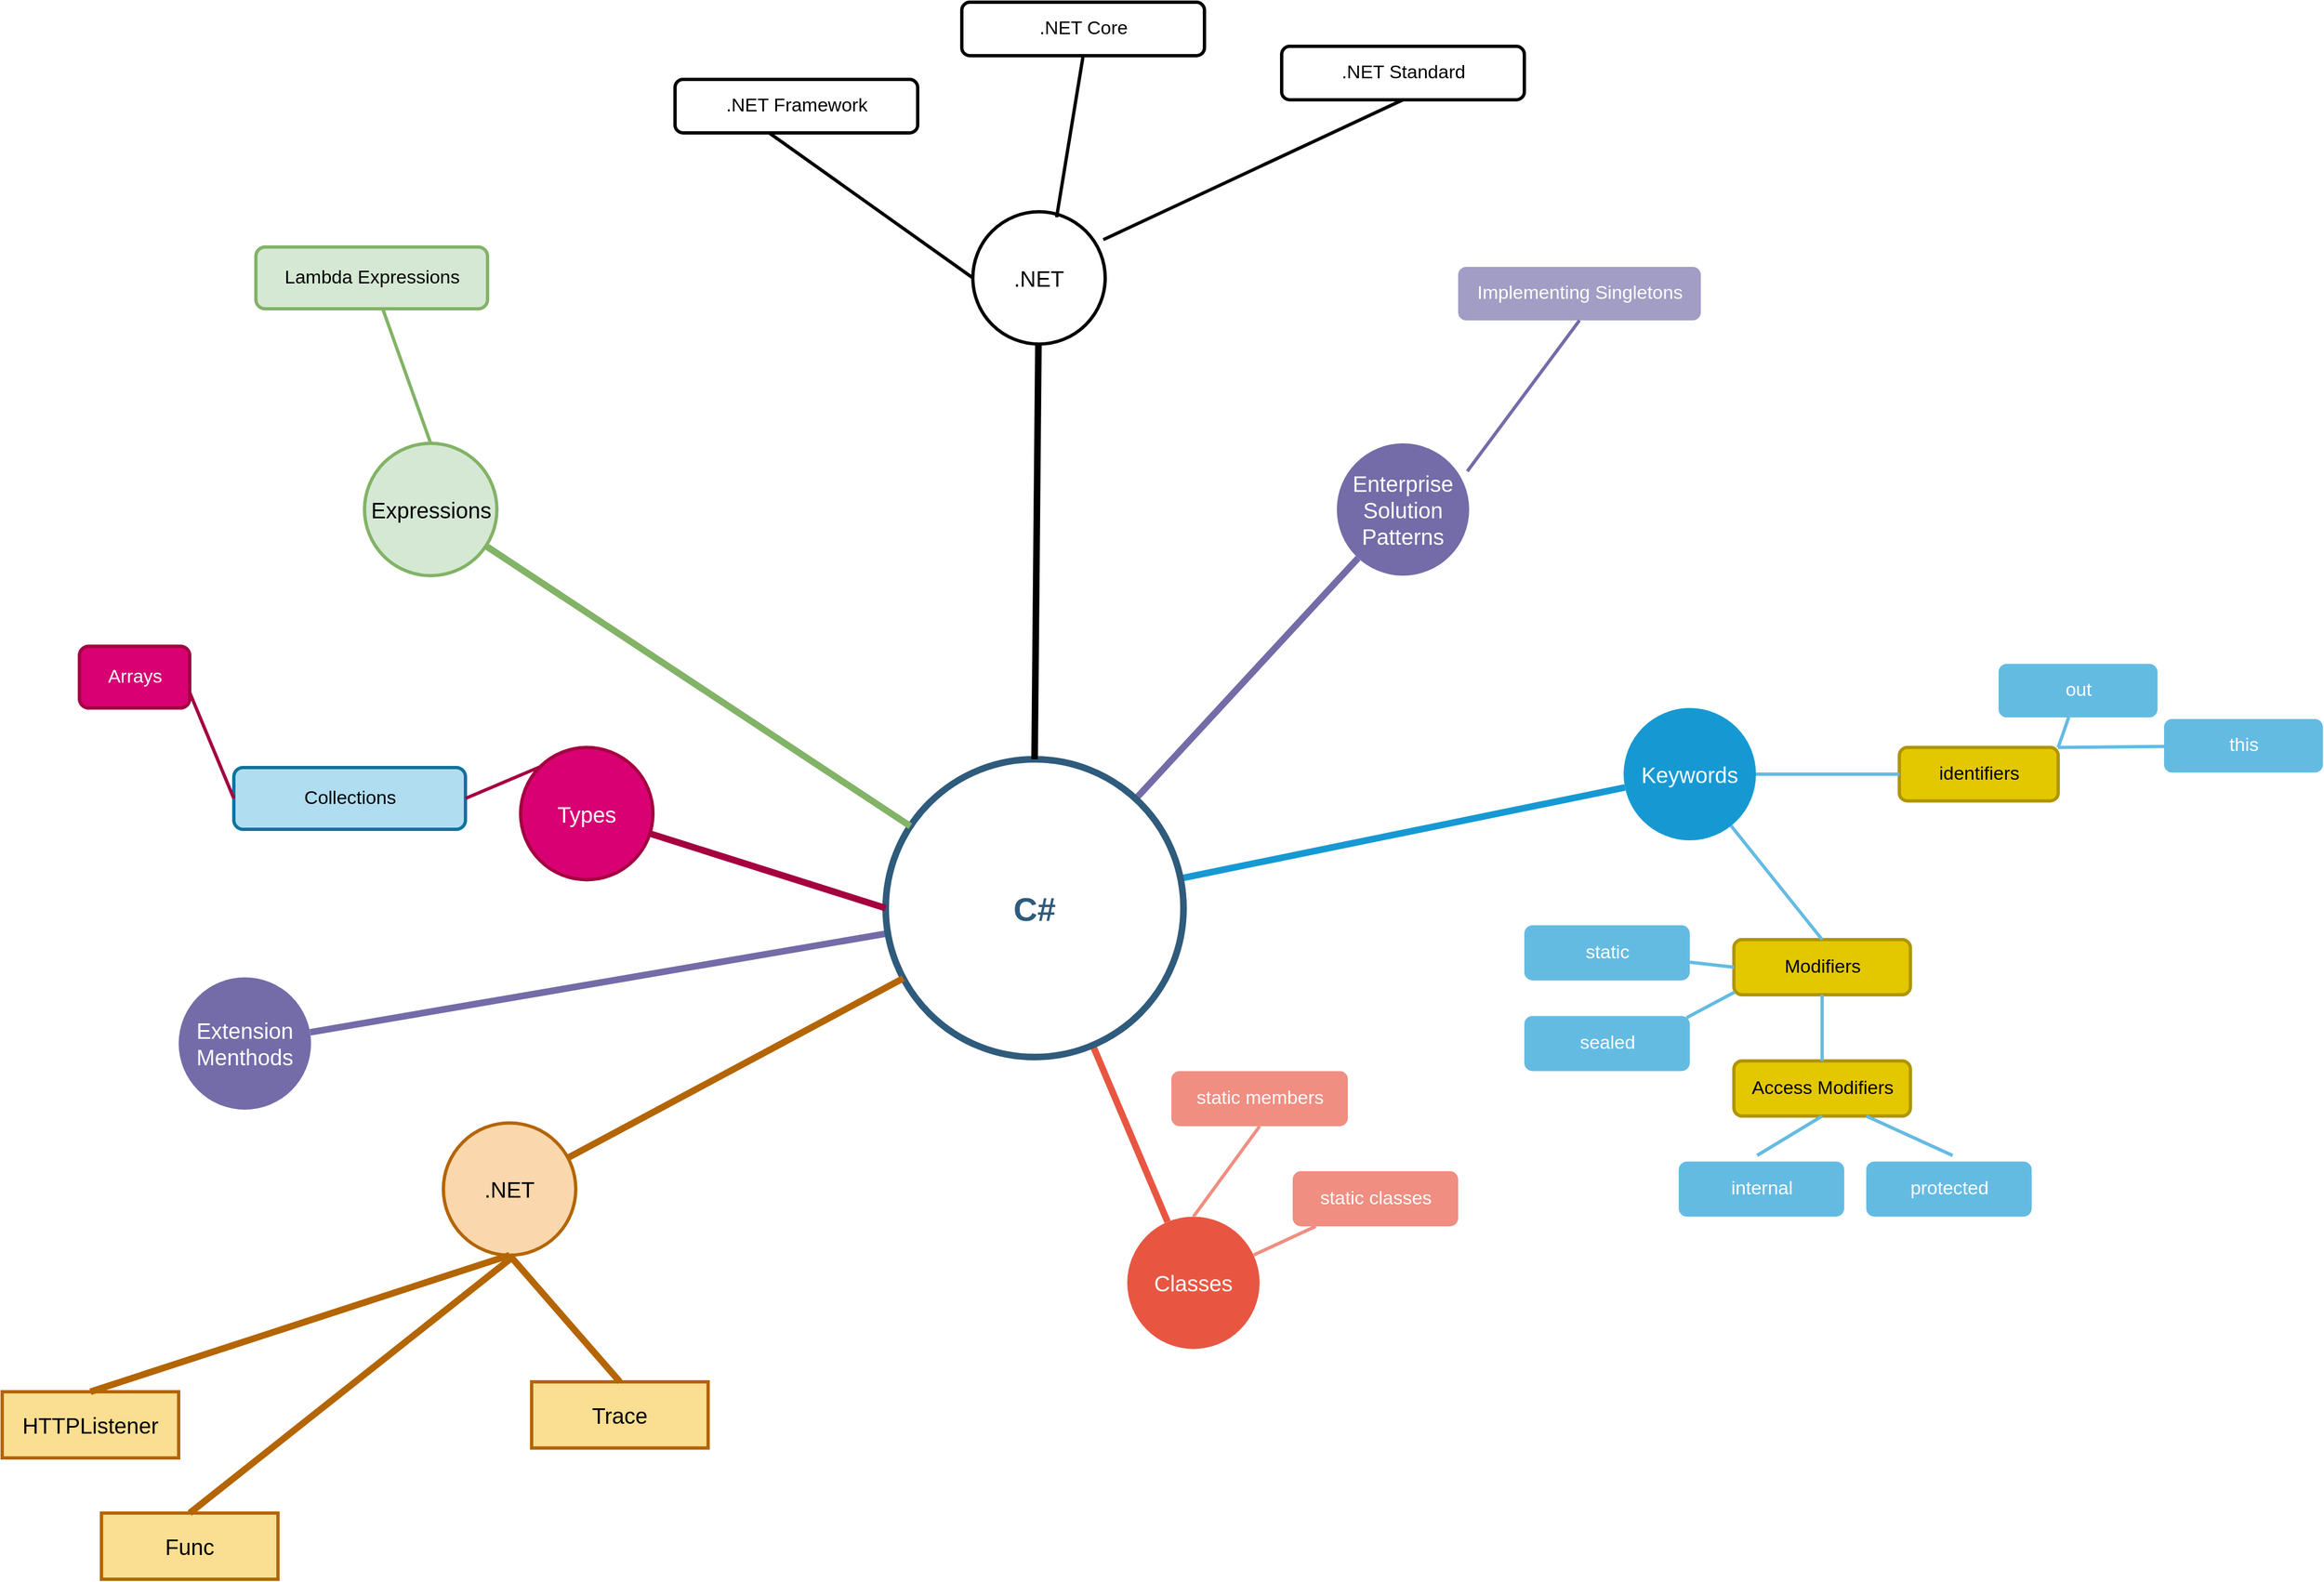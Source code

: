 <mxfile version="24.4.4" type="device">
  <diagram id="6a731a19-8d31-9384-78a2-239565b7b9f0" name="Page-1">
    <mxGraphModel dx="2440" dy="2128" grid="1" gridSize="10" guides="1" tooltips="1" connect="1" arrows="1" fold="1" page="1" pageScale="1" pageWidth="1169" pageHeight="827" background="none" math="0" shadow="0">
      <root>
        <mxCell id="0" />
        <mxCell id="1" parent="0" />
        <mxCell id="1353" value="Keywords" style="ellipse;whiteSpace=wrap;html=1;shadow=0;fontFamily=Helvetica;fontSize=20;fontColor=#FFFFFF;align=center;strokeWidth=3;fillColor=#1699D3;strokeColor=none;" parent="1" vertex="1">
          <mxGeometry x="1630" y="630" width="120" height="120" as="geometry" />
        </mxCell>
        <mxCell id="1354" value="Enterprise Solution Patterns" style="ellipse;whiteSpace=wrap;html=1;shadow=0;fontFamily=Helvetica;fontSize=20;fontColor=#FFFFFF;align=center;strokeWidth=3;fillColor=#736ca8;strokeColor=none;" parent="1" vertex="1">
          <mxGeometry x="1370" y="390" width="120" height="120" as="geometry" />
        </mxCell>
        <mxCell id="1356" value="Classes" style="ellipse;whiteSpace=wrap;html=1;shadow=0;fontFamily=Helvetica;fontSize=20;fontColor=#FFFFFF;align=center;strokeWidth=3;fillColor=#E85642;strokeColor=none;" parent="1" vertex="1">
          <mxGeometry x="1180" y="1091.2" width="120" height="120" as="geometry" />
        </mxCell>
        <mxCell id="1362" style="endArrow=none;strokeWidth=6;strokeColor=#1699D3;html=1;" parent="1" source="1515" target="1353" edge="1">
          <mxGeometry relative="1" as="geometry" />
        </mxCell>
        <mxCell id="1363" style="endArrow=none;strokeWidth=6;strokeColor=#736CA8;html=1;" parent="1" source="1515" target="1516" edge="1">
          <mxGeometry relative="1" as="geometry" />
        </mxCell>
        <mxCell id="1364" style="endArrow=none;strokeWidth=6;strokeColor=#736ca8;html=1;" parent="1" source="1515" target="1354" edge="1">
          <mxGeometry relative="1" as="geometry" />
        </mxCell>
        <mxCell id="1366" value="" style="edgeStyle=none;endArrow=none;strokeWidth=6;strokeColor=#E85642;html=1;" parent="1" source="1515" target="1356" edge="1">
          <mxGeometry x="181" y="226.5" width="100" height="100" as="geometry">
            <mxPoint x="181" y="326.5" as="sourcePoint" />
            <mxPoint x="281" y="226.5" as="targetPoint" />
          </mxGeometry>
        </mxCell>
        <mxCell id="1445" value="identifiers" style="rounded=1;fillColor=#e3c800;strokeColor=#B09500;strokeWidth=3;shadow=0;html=1;fontSize=17;fontColor=#000000;" parent="1" vertex="1">
          <mxGeometry x="1880" y="665.75" width="144" height="48.5" as="geometry" />
        </mxCell>
        <mxCell id="1456" value="" style="edgeStyle=none;endArrow=none;strokeWidth=3;strokeColor=#64BBE2;html=1;" parent="1" source="1353" target="1445" edge="1">
          <mxGeometry x="-24" y="196.5" width="100" height="100" as="geometry">
            <mxPoint x="-24" y="296.5" as="sourcePoint" />
            <mxPoint x="76" y="196.5" as="targetPoint" />
          </mxGeometry>
        </mxCell>
        <mxCell id="1462" value="Implementing Singletons" style="rounded=1;fillColor=#a29dc5;strokeColor=none;strokeWidth=3;shadow=0;html=1;fontColor=#FFFFFF;fontSize=17;" parent="1" vertex="1">
          <mxGeometry x="1480" y="230" width="220" height="48.5" as="geometry" />
        </mxCell>
        <mxCell id="1490" value="static classes" style="rounded=1;fillColor=#f08e81;strokeColor=none;strokeWidth=3;shadow=0;html=1;fontColor=#FFFFFF;fontSize=17;" parent="1" vertex="1">
          <mxGeometry x="1330" y="1050" width="150" height="50" as="geometry" />
        </mxCell>
        <mxCell id="1491" value="static members" style="rounded=1;fillColor=#f08e81;strokeColor=none;strokeWidth=3;shadow=0;html=1;fontColor=#FFFFFF;fontSize=17;" parent="1" vertex="1">
          <mxGeometry x="1220" y="959.2" width="160" height="50" as="geometry" />
        </mxCell>
        <mxCell id="1503" value="" style="edgeStyle=none;endArrow=none;strokeWidth=3;strokeColor=#F08E81;html=1;" parent="1" source="1356" target="1490" edge="1">
          <mxGeometry x="188.5" y="51.5" width="100" height="100" as="geometry">
            <mxPoint x="188.5" y="151.5" as="sourcePoint" />
            <mxPoint x="288.5" y="51.5" as="targetPoint" />
          </mxGeometry>
        </mxCell>
        <mxCell id="1515" value="C#" style="ellipse;whiteSpace=wrap;html=1;shadow=0;fontFamily=Helvetica;fontSize=30;fontColor=#2F5B7C;align=center;strokeColor=#2F5B7C;strokeWidth=6;fillColor=#FFFFFF;fontStyle=1;gradientColor=none;" parent="1" vertex="1">
          <mxGeometry x="961" y="676.5" width="270" height="270" as="geometry" />
        </mxCell>
        <mxCell id="1516" value="Extension Menthods" style="ellipse;whiteSpace=wrap;html=1;shadow=0;fontFamily=Helvetica;fontSize=20;fontColor=#FFFFFF;align=center;strokeWidth=3;fillColor=#736ca8;strokeColor=none;" parent="1" vertex="1">
          <mxGeometry x="320" y="874.2" width="120" height="120" as="geometry" />
        </mxCell>
        <mxCell id="dE3JFqHrWZk-7uI6yQrM-1547" value="Modifiers" style="rounded=1;fillColor=#e3c800;strokeColor=#B09500;strokeWidth=3;shadow=0;html=1;fontColor=#000000;fontSize=17;" parent="1" vertex="1">
          <mxGeometry x="1730" y="840" width="160" height="50" as="geometry" />
        </mxCell>
        <mxCell id="dE3JFqHrWZk-7uI6yQrM-1549" value="" style="edgeStyle=none;endArrow=none;strokeWidth=3;strokeColor=#64BBE2;html=1;entryX=0.5;entryY=0;entryDx=0;entryDy=0;" parent="1" source="1353" target="dE3JFqHrWZk-7uI6yQrM-1547" edge="1">
          <mxGeometry x="-14" y="206.5" width="100" height="100" as="geometry">
            <mxPoint x="1948" y="891" as="sourcePoint" />
            <mxPoint x="1886" y="907" as="targetPoint" />
          </mxGeometry>
        </mxCell>
        <mxCell id="dE3JFqHrWZk-7uI6yQrM-1550" value="static" style="rounded=1;fillColor=#64BBE2;strokeColor=none;strokeWidth=3;shadow=0;html=1;fontColor=#FFFFFF;fontSize=17;" parent="1" vertex="1">
          <mxGeometry x="1540" y="827" width="150" height="50" as="geometry" />
        </mxCell>
        <mxCell id="dE3JFqHrWZk-7uI6yQrM-1551" value="" style="edgeStyle=none;endArrow=none;strokeWidth=3;strokeColor=#64BBE2;html=1;entryX=0;entryY=0.5;entryDx=0;entryDy=0;" parent="1" source="dE3JFqHrWZk-7uI6yQrM-1550" target="dE3JFqHrWZk-7uI6yQrM-1547" edge="1">
          <mxGeometry x="-4" y="216.5" width="100" height="100" as="geometry">
            <mxPoint x="2054" y="912" as="sourcePoint" />
            <mxPoint x="2120" y="960" as="targetPoint" />
          </mxGeometry>
        </mxCell>
        <mxCell id="dE3JFqHrWZk-7uI6yQrM-1552" style="endArrow=none;strokeWidth=3;strokeColor=#736ca8;html=1;entryX=0.986;entryY=0.211;entryDx=0;entryDy=0;entryPerimeter=0;exitX=0.5;exitY=1;exitDx=0;exitDy=0;" parent="1" source="1462" target="1354" edge="1">
          <mxGeometry relative="1" as="geometry">
            <mxPoint x="1670" y="200" as="sourcePoint" />
            <mxPoint x="1730" y="1210" as="targetPoint" />
          </mxGeometry>
        </mxCell>
        <mxCell id="dE3JFqHrWZk-7uI6yQrM-1553" value="" style="edgeStyle=none;endArrow=none;strokeWidth=3;strokeColor=#F08E81;html=1;entryX=0.5;entryY=1;entryDx=0;entryDy=0;exitX=0.5;exitY=0;exitDx=0;exitDy=0;" parent="1" source="1356" target="1491" edge="1">
          <mxGeometry x="198.5" y="61.5" width="100" height="100" as="geometry">
            <mxPoint x="646" y="1184" as="sourcePoint" />
            <mxPoint x="687" y="1057" as="targetPoint" />
          </mxGeometry>
        </mxCell>
        <mxCell id="6J3C2WITVliitDzKt7-K-1516" style="endArrow=none;strokeWidth=6;strokeColor=#82b366;html=1;fillColor=#d5e8d4;" parent="1" source="1515" target="6J3C2WITVliitDzKt7-K-1517" edge="1">
          <mxGeometry relative="1" as="geometry">
            <mxPoint x="1137.5" y="474.5" as="sourcePoint" />
          </mxGeometry>
        </mxCell>
        <mxCell id="6J3C2WITVliitDzKt7-K-1517" value="Expressions" style="ellipse;whiteSpace=wrap;html=1;shadow=0;fontFamily=Helvetica;fontSize=20;align=center;strokeWidth=3;fillColor=#d5e8d4;strokeColor=#82b366;" parent="1" vertex="1">
          <mxGeometry x="488.5" y="390" width="120" height="120" as="geometry" />
        </mxCell>
        <mxCell id="6J3C2WITVliitDzKt7-K-1518" value="Lambda Expressions" style="rounded=1;fillColor=#d5e8d4;strokeColor=#82b366;strokeWidth=3;shadow=0;html=1;fontSize=17;" parent="1" vertex="1">
          <mxGeometry x="390" y="212" width="210" height="56" as="geometry" />
        </mxCell>
        <mxCell id="6J3C2WITVliitDzKt7-K-1519" value="" style="edgeStyle=none;endArrow=none;strokeWidth=3;strokeColor=#82b366;html=1;exitX=0.5;exitY=0;exitDx=0;exitDy=0;fillColor=#d5e8d4;" parent="1" source="6J3C2WITVliitDzKt7-K-1517" target="6J3C2WITVliitDzKt7-K-1518" edge="1">
          <mxGeometry x="188.5" y="51.5" width="100" height="100" as="geometry">
            <mxPoint x="592.5" y="413.5" as="sourcePoint" />
            <mxPoint x="245" y="-709" as="targetPoint" />
          </mxGeometry>
        </mxCell>
        <mxCell id="NUyUxgdjDDwg1xN5IyeY-1516" value="sealed" style="rounded=1;fillColor=#64BBE2;strokeColor=none;strokeWidth=3;shadow=0;html=1;fontColor=#FFFFFF;fontSize=17;" parent="1" vertex="1">
          <mxGeometry x="1540" y="909.2" width="150" height="50" as="geometry" />
        </mxCell>
        <mxCell id="NUyUxgdjDDwg1xN5IyeY-1517" value="" style="edgeStyle=none;endArrow=none;strokeWidth=3;strokeColor=#64BBE2;html=1;entryX=0.005;entryY=0.952;entryDx=0;entryDy=0;entryPerimeter=0;exitX=0.981;exitY=0.032;exitDx=0;exitDy=0;exitPerimeter=0;" parent="1" source="NUyUxgdjDDwg1xN5IyeY-1516" target="dE3JFqHrWZk-7uI6yQrM-1547" edge="1">
          <mxGeometry x="-4" y="216.5" width="100" height="100" as="geometry">
            <mxPoint x="2054" y="994.2" as="sourcePoint" />
            <mxPoint x="1724" y="890" as="targetPoint" />
          </mxGeometry>
        </mxCell>
        <mxCell id="NUyUxgdjDDwg1xN5IyeY-1518" value="Access Modifiers" style="rounded=1;fillColor=#e3c800;strokeColor=#B09500;strokeWidth=3;shadow=0;html=1;fontColor=#000000;fontSize=17;" parent="1" vertex="1">
          <mxGeometry x="1730" y="950" width="160" height="50" as="geometry" />
        </mxCell>
        <mxCell id="NUyUxgdjDDwg1xN5IyeY-1519" value="" style="edgeStyle=none;endArrow=none;strokeWidth=3;strokeColor=#64BBE2;html=1;entryX=0.5;entryY=1;entryDx=0;entryDy=0;" parent="1" target="dE3JFqHrWZk-7uI6yQrM-1547" edge="1">
          <mxGeometry x="-4" y="216.5" width="100" height="100" as="geometry">
            <mxPoint x="1810" y="950" as="sourcePoint" />
            <mxPoint x="1931" y="928.8" as="targetPoint" />
          </mxGeometry>
        </mxCell>
        <mxCell id="NUyUxgdjDDwg1xN5IyeY-1520" value="internal" style="rounded=1;fillColor=#64BBE2;strokeColor=none;strokeWidth=3;shadow=0;html=1;fontColor=#FFFFFF;fontSize=17;" parent="1" vertex="1">
          <mxGeometry x="1680" y="1041.2" width="150" height="50" as="geometry" />
        </mxCell>
        <mxCell id="NUyUxgdjDDwg1xN5IyeY-1521" value="" style="edgeStyle=none;endArrow=none;strokeWidth=3;strokeColor=#64BBE2;html=1;entryX=0.5;entryY=1;entryDx=0;entryDy=0;exitX=0.474;exitY=-0.11;exitDx=0;exitDy=0;exitPerimeter=0;" parent="1" source="NUyUxgdjDDwg1xN5IyeY-1520" target="NUyUxgdjDDwg1xN5IyeY-1518" edge="1">
          <mxGeometry x="-4" y="216.5" width="100" height="100" as="geometry">
            <mxPoint x="2194" y="1126.2" as="sourcePoint" />
            <mxPoint x="1871" y="1020" as="targetPoint" />
          </mxGeometry>
        </mxCell>
        <mxCell id="NUyUxgdjDDwg1xN5IyeY-1522" value="protected" style="rounded=1;fillColor=#64BBE2;strokeColor=none;strokeWidth=3;shadow=0;html=1;fontColor=#FFFFFF;fontSize=17;" parent="1" vertex="1">
          <mxGeometry x="1850" y="1041.2" width="150" height="50" as="geometry" />
        </mxCell>
        <mxCell id="NUyUxgdjDDwg1xN5IyeY-1523" value="" style="edgeStyle=none;endArrow=none;strokeWidth=3;strokeColor=#64BBE2;html=1;entryX=0.75;entryY=1;entryDx=0;entryDy=0;exitX=0.522;exitY=-0.11;exitDx=0;exitDy=0;exitPerimeter=0;" parent="1" source="NUyUxgdjDDwg1xN5IyeY-1522" target="NUyUxgdjDDwg1xN5IyeY-1518" edge="1">
          <mxGeometry x="-4" y="216.5" width="100" height="100" as="geometry">
            <mxPoint x="2364" y="1126.2" as="sourcePoint" />
            <mxPoint x="2041" y="1020" as="targetPoint" />
          </mxGeometry>
        </mxCell>
        <mxCell id="Rw_4iwD6jAH_Yf-JR5b3-1516" style="endArrow=none;strokeWidth=6;strokeColor=#b46504;html=1;fillColor=#fad7ac;" parent="1" source="1515" target="Rw_4iwD6jAH_Yf-JR5b3-1517" edge="1">
          <mxGeometry relative="1" as="geometry">
            <mxPoint x="1041" y="1068.2" as="sourcePoint" />
          </mxGeometry>
        </mxCell>
        <mxCell id="Rw_4iwD6jAH_Yf-JR5b3-1517" value=".NET" style="ellipse;whiteSpace=wrap;html=1;shadow=0;fontFamily=Helvetica;fontSize=20;align=center;strokeWidth=3;fillColor=#fad7ac;strokeColor=#b46504;" parent="1" vertex="1">
          <mxGeometry x="560" y="1006.2" width="120" height="120" as="geometry" />
        </mxCell>
        <mxCell id="Rw_4iwD6jAH_Yf-JR5b3-1518" value="HTTPListener" style="whiteSpace=wrap;html=1;fontSize=20;fillColor=#FADE91;strokeColor=#b46504;shadow=0;strokeWidth=3;" parent="1" vertex="1">
          <mxGeometry x="160" y="1250" width="160" height="60" as="geometry" />
        </mxCell>
        <mxCell id="Rw_4iwD6jAH_Yf-JR5b3-1520" style="endArrow=none;strokeWidth=6;strokeColor=#b46504;html=1;fillColor=#fad7ac;entryX=0.5;entryY=1;entryDx=0;entryDy=0;exitX=0.5;exitY=0;exitDx=0;exitDy=0;" parent="1" source="Rw_4iwD6jAH_Yf-JR5b3-1518" target="Rw_4iwD6jAH_Yf-JR5b3-1517" edge="1">
          <mxGeometry relative="1" as="geometry">
            <mxPoint x="987" y="885" as="sourcePoint" />
            <mxPoint x="683" y="1048" as="targetPoint" />
          </mxGeometry>
        </mxCell>
        <mxCell id="Rw_4iwD6jAH_Yf-JR5b3-1521" value="Trace" style="whiteSpace=wrap;html=1;fontSize=20;fillColor=#FADE91;strokeColor=#b46504;shadow=0;strokeWidth=3;" parent="1" vertex="1">
          <mxGeometry x="640" y="1241" width="160" height="60" as="geometry" />
        </mxCell>
        <mxCell id="Rw_4iwD6jAH_Yf-JR5b3-1522" style="endArrow=none;strokeWidth=6;strokeColor=#b46504;html=1;fillColor=#fad7ac;entryX=0.5;entryY=1;entryDx=0;entryDy=0;exitX=0.5;exitY=0;exitDx=0;exitDy=0;" parent="1" source="Rw_4iwD6jAH_Yf-JR5b3-1521" target="Rw_4iwD6jAH_Yf-JR5b3-1517" edge="1">
          <mxGeometry relative="1" as="geometry">
            <mxPoint x="1167" y="885.2" as="sourcePoint" />
            <mxPoint x="800" y="1126.2" as="targetPoint" />
          </mxGeometry>
        </mxCell>
        <mxCell id="Rw_4iwD6jAH_Yf-JR5b3-1523" value="Func" style="whiteSpace=wrap;html=1;fontSize=20;fillColor=#FADE91;strokeColor=#b46504;shadow=0;strokeWidth=3;" parent="1" vertex="1">
          <mxGeometry x="250" y="1360.0" width="160" height="60" as="geometry" />
        </mxCell>
        <mxCell id="Rw_4iwD6jAH_Yf-JR5b3-1524" style="endArrow=none;strokeWidth=6;strokeColor=#b46504;html=1;fillColor=#fad7ac;exitX=0.5;exitY=0;exitDx=0;exitDy=0;" parent="1" source="Rw_4iwD6jAH_Yf-JR5b3-1523" edge="1">
          <mxGeometry relative="1" as="geometry">
            <mxPoint x="1347" y="885.4" as="sourcePoint" />
            <mxPoint x="620" y="1130" as="targetPoint" />
          </mxGeometry>
        </mxCell>
        <mxCell id="Rw_4iwD6jAH_Yf-JR5b3-1525" value="this" style="rounded=1;fillColor=#64BBE2;strokeColor=none;strokeWidth=3;shadow=0;html=1;fontColor=#FFFFFF;fontSize=17;" parent="1" vertex="1">
          <mxGeometry x="2120" y="640" width="144" height="48.5" as="geometry" />
        </mxCell>
        <mxCell id="Rw_4iwD6jAH_Yf-JR5b3-1526" value="" style="edgeStyle=none;endArrow=none;strokeWidth=3;strokeColor=#64BBE2;html=1;exitX=1;exitY=0;exitDx=0;exitDy=0;" parent="1" source="1445" target="Rw_4iwD6jAH_Yf-JR5b3-1525" edge="1">
          <mxGeometry x="-24" y="196.5" width="100" height="100" as="geometry">
            <mxPoint x="1930" y="656.5" as="sourcePoint" />
            <mxPoint x="258" y="148" as="targetPoint" />
          </mxGeometry>
        </mxCell>
        <mxCell id="Rw_4iwD6jAH_Yf-JR5b3-1527" value="out" style="rounded=1;fillColor=#64BBE2;strokeColor=none;strokeWidth=3;shadow=0;html=1;fontColor=#FFFFFF;fontSize=17;" parent="1" vertex="1">
          <mxGeometry x="1970" y="590" width="144" height="48.5" as="geometry" />
        </mxCell>
        <mxCell id="Rw_4iwD6jAH_Yf-JR5b3-1528" value="" style="edgeStyle=none;endArrow=none;strokeWidth=3;strokeColor=#64BBE2;html=1;exitX=1;exitY=0;exitDx=0;exitDy=0;" parent="1" source="1445" target="Rw_4iwD6jAH_Yf-JR5b3-1527" edge="1">
          <mxGeometry x="-24" y="196.5" width="100" height="100" as="geometry">
            <mxPoint x="1978" y="700.75" as="sourcePoint" />
            <mxPoint x="108" y="98" as="targetPoint" />
          </mxGeometry>
        </mxCell>
        <mxCell id="AMGBIVDJL-ibKD8Bf4B1-1516" value=".NET" style="ellipse;whiteSpace=wrap;html=1;shadow=0;fontFamily=Helvetica;fontSize=20;align=center;strokeWidth=3;" parent="1" vertex="1">
          <mxGeometry x="1040" y="180" width="120" height="120" as="geometry" />
        </mxCell>
        <mxCell id="AMGBIVDJL-ibKD8Bf4B1-1517" style="endArrow=none;strokeWidth=6;html=1;exitX=0.5;exitY=0;exitDx=0;exitDy=0;" parent="1" source="1515" target="AMGBIVDJL-ibKD8Bf4B1-1516" edge="1">
          <mxGeometry relative="1" as="geometry">
            <mxPoint x="947" y="606" as="sourcePoint" />
          </mxGeometry>
        </mxCell>
        <mxCell id="AMGBIVDJL-ibKD8Bf4B1-1518" value=".NET Standard" style="rounded=1;strokeWidth=3;shadow=0;html=1;fontSize=17;" parent="1" vertex="1">
          <mxGeometry x="1320" y="30" width="220" height="48.5" as="geometry" />
        </mxCell>
        <mxCell id="AMGBIVDJL-ibKD8Bf4B1-1519" style="endArrow=none;strokeWidth=3;html=1;entryX=0.986;entryY=0.211;entryDx=0;entryDy=0;entryPerimeter=0;exitX=0.5;exitY=1;exitDx=0;exitDy=0;" parent="1" source="AMGBIVDJL-ibKD8Bf4B1-1518" target="AMGBIVDJL-ibKD8Bf4B1-1516" edge="1">
          <mxGeometry relative="1" as="geometry">
            <mxPoint x="1450" y="110" as="sourcePoint" />
            <mxPoint x="1510" y="1120" as="targetPoint" />
          </mxGeometry>
        </mxCell>
        <mxCell id="AMGBIVDJL-ibKD8Bf4B1-1520" value=".NET Core" style="rounded=1;strokeWidth=3;shadow=0;html=1;fontSize=17;" parent="1" vertex="1">
          <mxGeometry x="1030" y="-10" width="220" height="48.5" as="geometry" />
        </mxCell>
        <mxCell id="AMGBIVDJL-ibKD8Bf4B1-1521" style="endArrow=none;strokeWidth=3;html=1;entryX=0.633;entryY=0.042;entryDx=0;entryDy=0;entryPerimeter=0;exitX=0.5;exitY=1;exitDx=0;exitDy=0;" parent="1" source="AMGBIVDJL-ibKD8Bf4B1-1520" target="AMGBIVDJL-ibKD8Bf4B1-1516" edge="1">
          <mxGeometry relative="1" as="geometry">
            <mxPoint x="1292" y="10" as="sourcePoint" />
            <mxPoint x="1000" y="105" as="targetPoint" />
          </mxGeometry>
        </mxCell>
        <mxCell id="AMGBIVDJL-ibKD8Bf4B1-1522" value=".NET Framework" style="rounded=1;strokeWidth=3;shadow=0;html=1;fontSize=17;" parent="1" vertex="1">
          <mxGeometry x="770" y="60" width="220" height="48.5" as="geometry" />
        </mxCell>
        <mxCell id="AMGBIVDJL-ibKD8Bf4B1-1523" style="endArrow=none;strokeWidth=3;html=1;entryX=0;entryY=0.5;entryDx=0;entryDy=0;exitX=0.391;exitY=1.01;exitDx=0;exitDy=0;exitPerimeter=0;" parent="1" source="AMGBIVDJL-ibKD8Bf4B1-1522" target="AMGBIVDJL-ibKD8Bf4B1-1516" edge="1">
          <mxGeometry relative="1" as="geometry">
            <mxPoint x="1002" y="30" as="sourcePoint" />
            <mxPoint x="710" y="125" as="targetPoint" />
          </mxGeometry>
        </mxCell>
        <mxCell id="YbWOnKdT6Ngo-jTwqsHg-1516" style="endArrow=none;strokeWidth=6;strokeColor=#A50040;html=1;fillColor=#d80073;exitX=0;exitY=0.5;exitDx=0;exitDy=0;" edge="1" parent="1" target="YbWOnKdT6Ngo-jTwqsHg-1517" source="1515">
          <mxGeometry relative="1" as="geometry">
            <mxPoint x="800" y="865" as="sourcePoint" />
          </mxGeometry>
        </mxCell>
        <mxCell id="YbWOnKdT6Ngo-jTwqsHg-1517" value="Types" style="ellipse;whiteSpace=wrap;html=1;shadow=0;fontFamily=Helvetica;fontSize=20;align=center;strokeWidth=3;fillColor=#d80073;strokeColor=#A50040;fontColor=#ffffff;" vertex="1" parent="1">
          <mxGeometry x="630" y="665.75" width="120" height="120" as="geometry" />
        </mxCell>
        <mxCell id="YbWOnKdT6Ngo-jTwqsHg-1518" value="Collections" style="rounded=1;fillColor=#b1ddf0;strokeColor=#10739e;strokeWidth=3;shadow=0;html=1;fontSize=17;" vertex="1" parent="1">
          <mxGeometry x="370" y="684" width="210" height="56" as="geometry" />
        </mxCell>
        <mxCell id="YbWOnKdT6Ngo-jTwqsHg-1520" value="" style="edgeStyle=none;endArrow=none;strokeWidth=3;strokeColor=#A50040;html=1;exitX=1;exitY=0.5;exitDx=0;exitDy=0;fillColor=#d80073;entryX=0;entryY=0;entryDx=0;entryDy=0;" edge="1" parent="1" source="YbWOnKdT6Ngo-jTwqsHg-1518" target="YbWOnKdT6Ngo-jTwqsHg-1517">
          <mxGeometry x="188.5" y="51.5" width="100" height="100" as="geometry">
            <mxPoint x="154" y="665.75" as="sourcePoint" />
            <mxPoint x="110" y="543.75" as="targetPoint" />
          </mxGeometry>
        </mxCell>
        <mxCell id="YbWOnKdT6Ngo-jTwqsHg-1521" value="Arrays" style="rounded=1;fillColor=#d80073;strokeColor=#A50040;strokeWidth=3;shadow=0;html=1;fontSize=17;fontColor=#ffffff;" vertex="1" parent="1">
          <mxGeometry x="230" y="574" width="100" height="56" as="geometry" />
        </mxCell>
        <mxCell id="YbWOnKdT6Ngo-jTwqsHg-1522" value="" style="edgeStyle=none;endArrow=none;strokeWidth=3;strokeColor=#A50040;html=1;exitX=0;exitY=0.5;exitDx=0;exitDy=0;fillColor=#d80073;entryX=1;entryY=0.75;entryDx=0;entryDy=0;" edge="1" parent="1" target="YbWOnKdT6Ngo-jTwqsHg-1521" source="YbWOnKdT6Ngo-jTwqsHg-1518">
          <mxGeometry x="188.5" y="51.5" width="100" height="100" as="geometry">
            <mxPoint x="189" y="918" as="sourcePoint" />
            <mxPoint x="-115" y="-181" as="targetPoint" />
          </mxGeometry>
        </mxCell>
      </root>
    </mxGraphModel>
  </diagram>
</mxfile>
